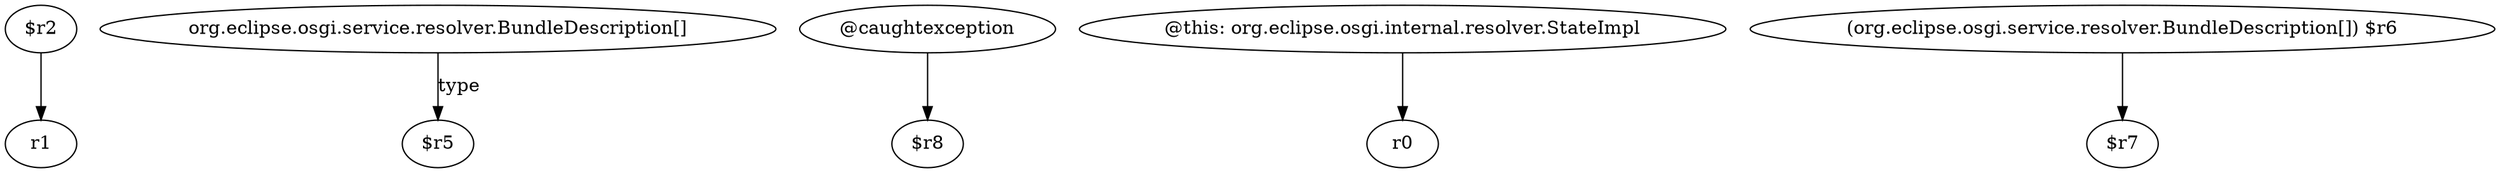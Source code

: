 digraph g {
0[label="$r2"]
1[label="r1"]
0->1[label=""]
2[label="org.eclipse.osgi.service.resolver.BundleDescription[]"]
3[label="$r5"]
2->3[label="type"]
4[label="@caughtexception"]
5[label="$r8"]
4->5[label=""]
6[label="@this: org.eclipse.osgi.internal.resolver.StateImpl"]
7[label="r0"]
6->7[label=""]
8[label="(org.eclipse.osgi.service.resolver.BundleDescription[]) $r6"]
9[label="$r7"]
8->9[label=""]
}